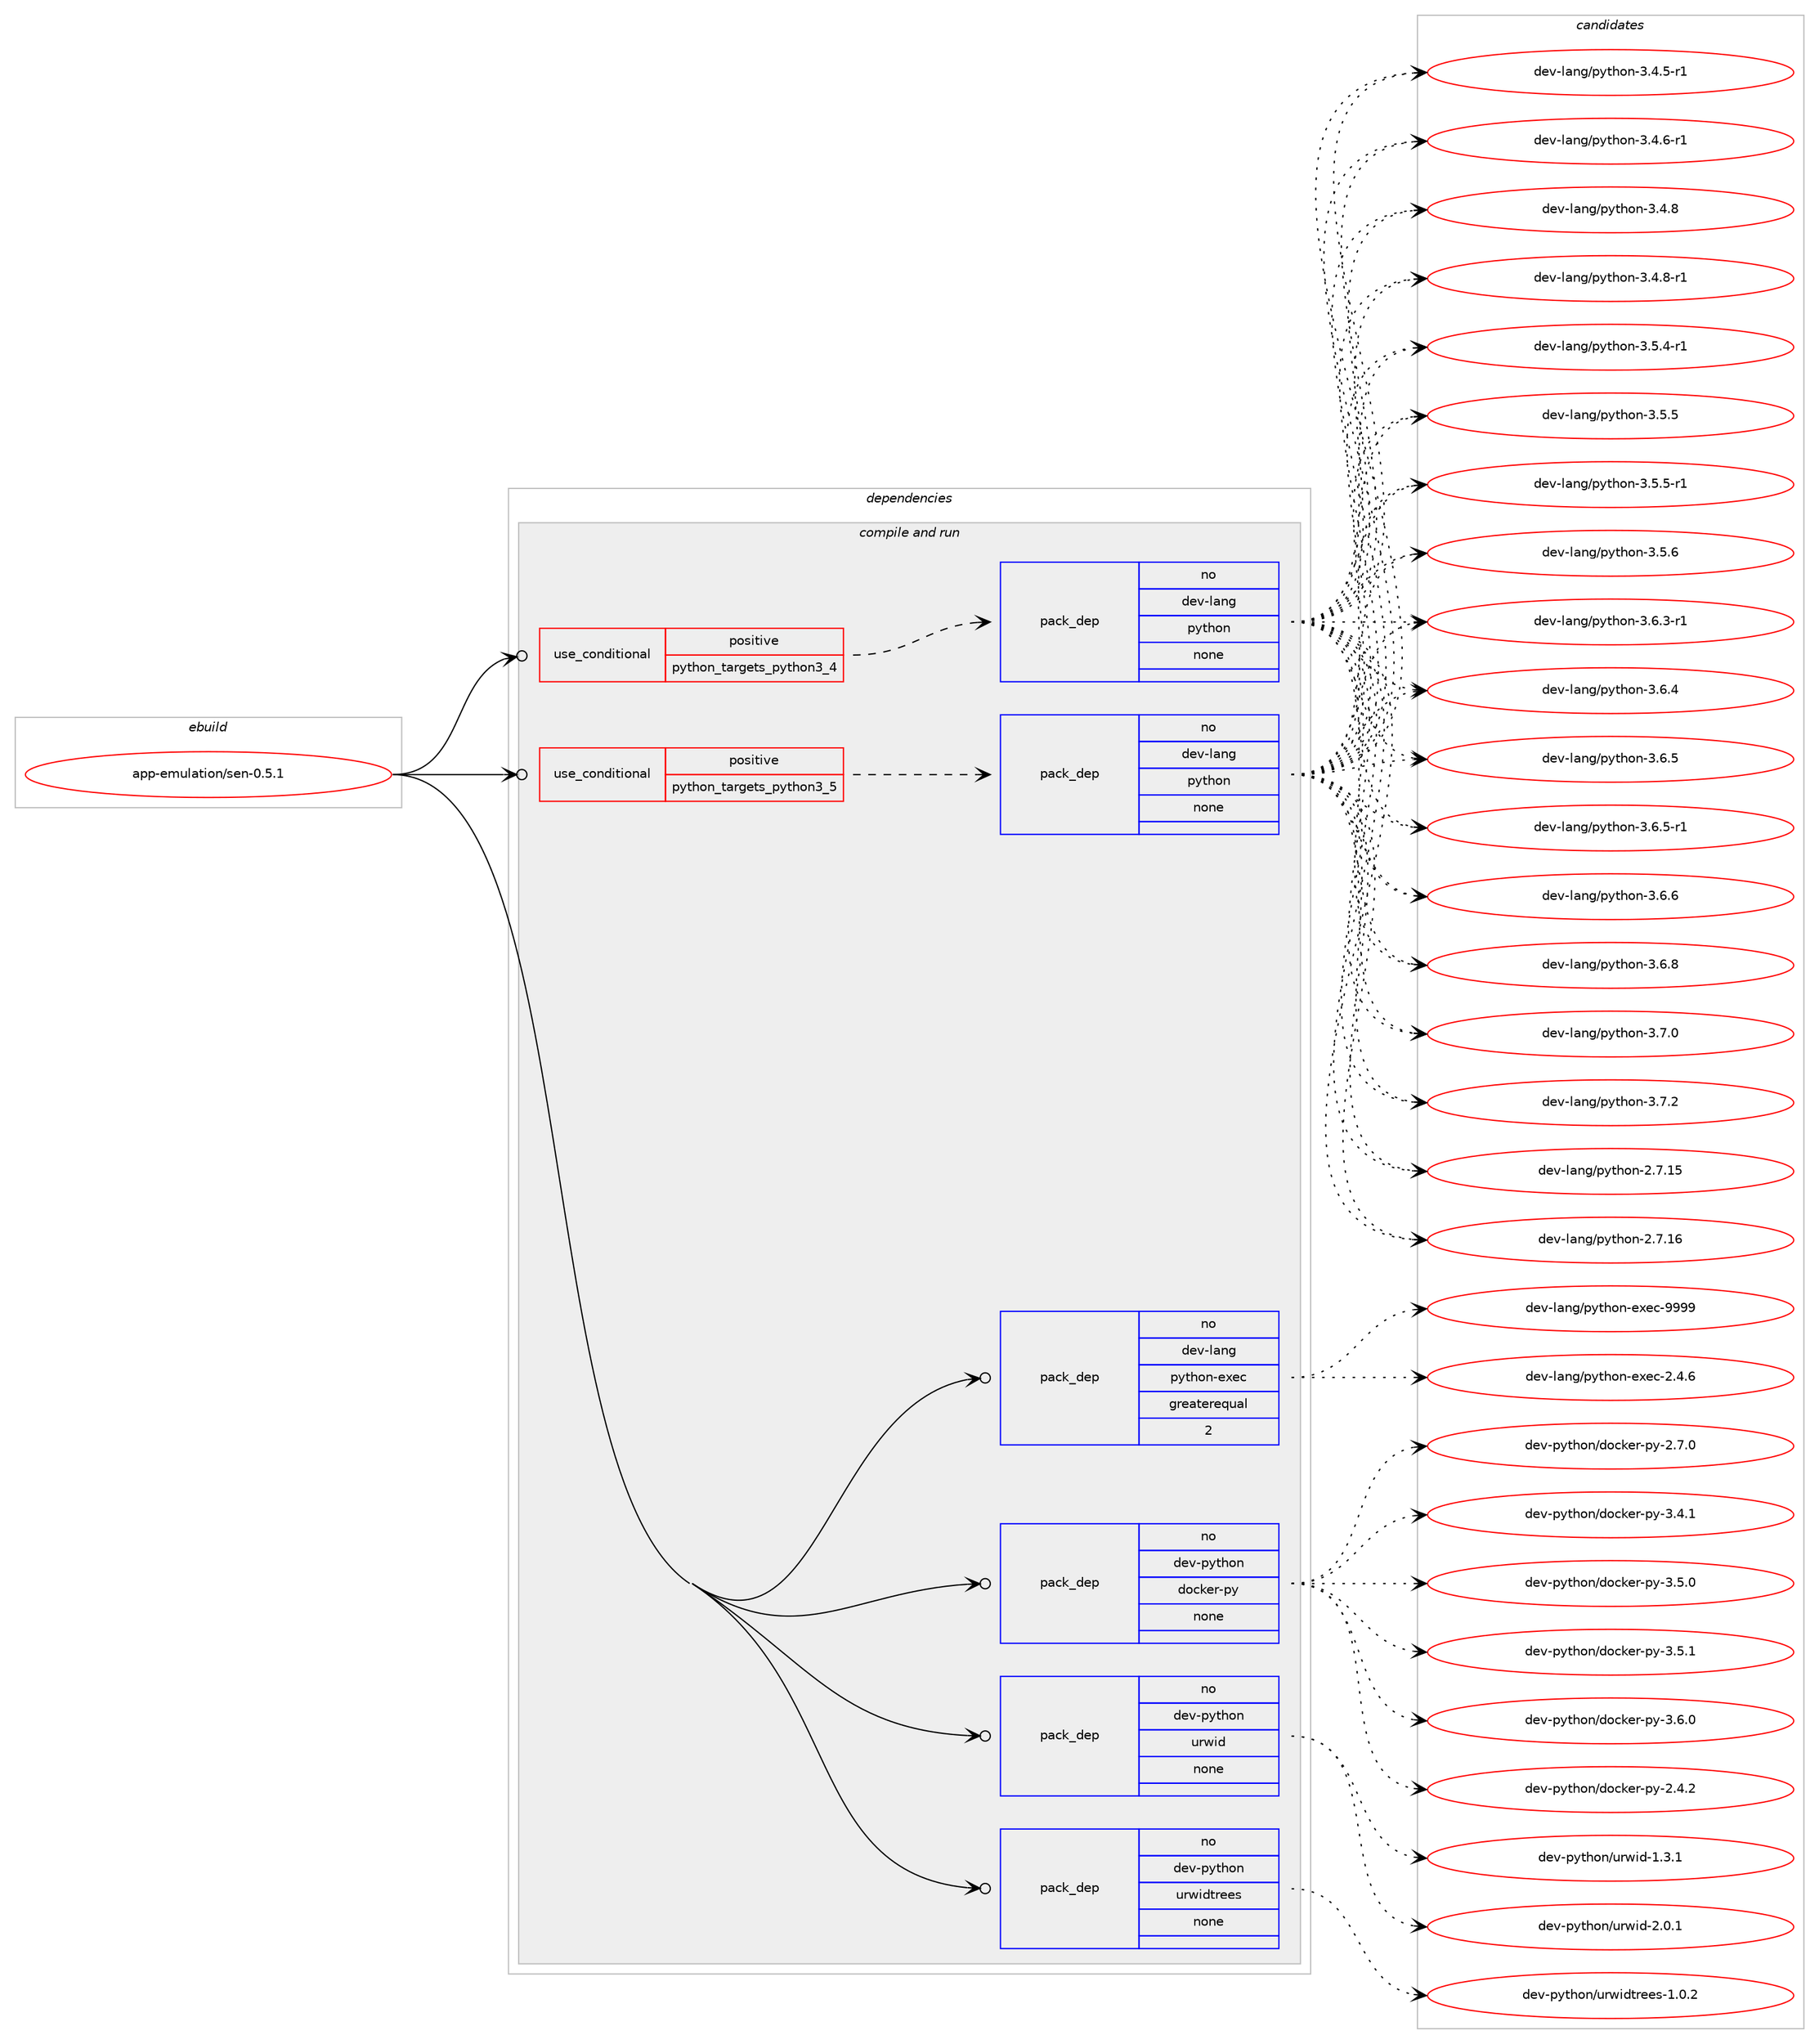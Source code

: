 digraph prolog {

# *************
# Graph options
# *************

newrank=true;
concentrate=true;
compound=true;
graph [rankdir=LR,fontname=Helvetica,fontsize=10,ranksep=1.5];#, ranksep=2.5, nodesep=0.2];
edge  [arrowhead=vee];
node  [fontname=Helvetica,fontsize=10];

# **********
# The ebuild
# **********

subgraph cluster_leftcol {
color=gray;
rank=same;
label=<<i>ebuild</i>>;
id [label="app-emulation/sen-0.5.1", color=red, width=4, href="../app-emulation/sen-0.5.1.svg"];
}

# ****************
# The dependencies
# ****************

subgraph cluster_midcol {
color=gray;
label=<<i>dependencies</i>>;
subgraph cluster_compile {
fillcolor="#eeeeee";
style=filled;
label=<<i>compile</i>>;
}
subgraph cluster_compileandrun {
fillcolor="#eeeeee";
style=filled;
label=<<i>compile and run</i>>;
subgraph cond350679 {
dependency1288412 [label=<<TABLE BORDER="0" CELLBORDER="1" CELLSPACING="0" CELLPADDING="4"><TR><TD ROWSPAN="3" CELLPADDING="10">use_conditional</TD></TR><TR><TD>positive</TD></TR><TR><TD>python_targets_python3_4</TD></TR></TABLE>>, shape=none, color=red];
subgraph pack917711 {
dependency1288413 [label=<<TABLE BORDER="0" CELLBORDER="1" CELLSPACING="0" CELLPADDING="4" WIDTH="220"><TR><TD ROWSPAN="6" CELLPADDING="30">pack_dep</TD></TR><TR><TD WIDTH="110">no</TD></TR><TR><TD>dev-lang</TD></TR><TR><TD>python</TD></TR><TR><TD>none</TD></TR><TR><TD></TD></TR></TABLE>>, shape=none, color=blue];
}
dependency1288412:e -> dependency1288413:w [weight=20,style="dashed",arrowhead="vee"];
}
id:e -> dependency1288412:w [weight=20,style="solid",arrowhead="odotvee"];
subgraph cond350680 {
dependency1288414 [label=<<TABLE BORDER="0" CELLBORDER="1" CELLSPACING="0" CELLPADDING="4"><TR><TD ROWSPAN="3" CELLPADDING="10">use_conditional</TD></TR><TR><TD>positive</TD></TR><TR><TD>python_targets_python3_5</TD></TR></TABLE>>, shape=none, color=red];
subgraph pack917712 {
dependency1288415 [label=<<TABLE BORDER="0" CELLBORDER="1" CELLSPACING="0" CELLPADDING="4" WIDTH="220"><TR><TD ROWSPAN="6" CELLPADDING="30">pack_dep</TD></TR><TR><TD WIDTH="110">no</TD></TR><TR><TD>dev-lang</TD></TR><TR><TD>python</TD></TR><TR><TD>none</TD></TR><TR><TD></TD></TR></TABLE>>, shape=none, color=blue];
}
dependency1288414:e -> dependency1288415:w [weight=20,style="dashed",arrowhead="vee"];
}
id:e -> dependency1288414:w [weight=20,style="solid",arrowhead="odotvee"];
subgraph pack917713 {
dependency1288416 [label=<<TABLE BORDER="0" CELLBORDER="1" CELLSPACING="0" CELLPADDING="4" WIDTH="220"><TR><TD ROWSPAN="6" CELLPADDING="30">pack_dep</TD></TR><TR><TD WIDTH="110">no</TD></TR><TR><TD>dev-lang</TD></TR><TR><TD>python-exec</TD></TR><TR><TD>greaterequal</TD></TR><TR><TD>2</TD></TR></TABLE>>, shape=none, color=blue];
}
id:e -> dependency1288416:w [weight=20,style="solid",arrowhead="odotvee"];
subgraph pack917714 {
dependency1288417 [label=<<TABLE BORDER="0" CELLBORDER="1" CELLSPACING="0" CELLPADDING="4" WIDTH="220"><TR><TD ROWSPAN="6" CELLPADDING="30">pack_dep</TD></TR><TR><TD WIDTH="110">no</TD></TR><TR><TD>dev-python</TD></TR><TR><TD>docker-py</TD></TR><TR><TD>none</TD></TR><TR><TD></TD></TR></TABLE>>, shape=none, color=blue];
}
id:e -> dependency1288417:w [weight=20,style="solid",arrowhead="odotvee"];
subgraph pack917715 {
dependency1288418 [label=<<TABLE BORDER="0" CELLBORDER="1" CELLSPACING="0" CELLPADDING="4" WIDTH="220"><TR><TD ROWSPAN="6" CELLPADDING="30">pack_dep</TD></TR><TR><TD WIDTH="110">no</TD></TR><TR><TD>dev-python</TD></TR><TR><TD>urwid</TD></TR><TR><TD>none</TD></TR><TR><TD></TD></TR></TABLE>>, shape=none, color=blue];
}
id:e -> dependency1288418:w [weight=20,style="solid",arrowhead="odotvee"];
subgraph pack917716 {
dependency1288419 [label=<<TABLE BORDER="0" CELLBORDER="1" CELLSPACING="0" CELLPADDING="4" WIDTH="220"><TR><TD ROWSPAN="6" CELLPADDING="30">pack_dep</TD></TR><TR><TD WIDTH="110">no</TD></TR><TR><TD>dev-python</TD></TR><TR><TD>urwidtrees</TD></TR><TR><TD>none</TD></TR><TR><TD></TD></TR></TABLE>>, shape=none, color=blue];
}
id:e -> dependency1288419:w [weight=20,style="solid",arrowhead="odotvee"];
}
subgraph cluster_run {
fillcolor="#eeeeee";
style=filled;
label=<<i>run</i>>;
}
}

# **************
# The candidates
# **************

subgraph cluster_choices {
rank=same;
color=gray;
label=<<i>candidates</i>>;

subgraph choice917711 {
color=black;
nodesep=1;
choice10010111845108971101034711212111610411111045504655464953 [label="dev-lang/python-2.7.15", color=red, width=4,href="../dev-lang/python-2.7.15.svg"];
choice10010111845108971101034711212111610411111045504655464954 [label="dev-lang/python-2.7.16", color=red, width=4,href="../dev-lang/python-2.7.16.svg"];
choice1001011184510897110103471121211161041111104551465246534511449 [label="dev-lang/python-3.4.5-r1", color=red, width=4,href="../dev-lang/python-3.4.5-r1.svg"];
choice1001011184510897110103471121211161041111104551465246544511449 [label="dev-lang/python-3.4.6-r1", color=red, width=4,href="../dev-lang/python-3.4.6-r1.svg"];
choice100101118451089711010347112121116104111110455146524656 [label="dev-lang/python-3.4.8", color=red, width=4,href="../dev-lang/python-3.4.8.svg"];
choice1001011184510897110103471121211161041111104551465246564511449 [label="dev-lang/python-3.4.8-r1", color=red, width=4,href="../dev-lang/python-3.4.8-r1.svg"];
choice1001011184510897110103471121211161041111104551465346524511449 [label="dev-lang/python-3.5.4-r1", color=red, width=4,href="../dev-lang/python-3.5.4-r1.svg"];
choice100101118451089711010347112121116104111110455146534653 [label="dev-lang/python-3.5.5", color=red, width=4,href="../dev-lang/python-3.5.5.svg"];
choice1001011184510897110103471121211161041111104551465346534511449 [label="dev-lang/python-3.5.5-r1", color=red, width=4,href="../dev-lang/python-3.5.5-r1.svg"];
choice100101118451089711010347112121116104111110455146534654 [label="dev-lang/python-3.5.6", color=red, width=4,href="../dev-lang/python-3.5.6.svg"];
choice1001011184510897110103471121211161041111104551465446514511449 [label="dev-lang/python-3.6.3-r1", color=red, width=4,href="../dev-lang/python-3.6.3-r1.svg"];
choice100101118451089711010347112121116104111110455146544652 [label="dev-lang/python-3.6.4", color=red, width=4,href="../dev-lang/python-3.6.4.svg"];
choice100101118451089711010347112121116104111110455146544653 [label="dev-lang/python-3.6.5", color=red, width=4,href="../dev-lang/python-3.6.5.svg"];
choice1001011184510897110103471121211161041111104551465446534511449 [label="dev-lang/python-3.6.5-r1", color=red, width=4,href="../dev-lang/python-3.6.5-r1.svg"];
choice100101118451089711010347112121116104111110455146544654 [label="dev-lang/python-3.6.6", color=red, width=4,href="../dev-lang/python-3.6.6.svg"];
choice100101118451089711010347112121116104111110455146544656 [label="dev-lang/python-3.6.8", color=red, width=4,href="../dev-lang/python-3.6.8.svg"];
choice100101118451089711010347112121116104111110455146554648 [label="dev-lang/python-3.7.0", color=red, width=4,href="../dev-lang/python-3.7.0.svg"];
choice100101118451089711010347112121116104111110455146554650 [label="dev-lang/python-3.7.2", color=red, width=4,href="../dev-lang/python-3.7.2.svg"];
dependency1288413:e -> choice10010111845108971101034711212111610411111045504655464953:w [style=dotted,weight="100"];
dependency1288413:e -> choice10010111845108971101034711212111610411111045504655464954:w [style=dotted,weight="100"];
dependency1288413:e -> choice1001011184510897110103471121211161041111104551465246534511449:w [style=dotted,weight="100"];
dependency1288413:e -> choice1001011184510897110103471121211161041111104551465246544511449:w [style=dotted,weight="100"];
dependency1288413:e -> choice100101118451089711010347112121116104111110455146524656:w [style=dotted,weight="100"];
dependency1288413:e -> choice1001011184510897110103471121211161041111104551465246564511449:w [style=dotted,weight="100"];
dependency1288413:e -> choice1001011184510897110103471121211161041111104551465346524511449:w [style=dotted,weight="100"];
dependency1288413:e -> choice100101118451089711010347112121116104111110455146534653:w [style=dotted,weight="100"];
dependency1288413:e -> choice1001011184510897110103471121211161041111104551465346534511449:w [style=dotted,weight="100"];
dependency1288413:e -> choice100101118451089711010347112121116104111110455146534654:w [style=dotted,weight="100"];
dependency1288413:e -> choice1001011184510897110103471121211161041111104551465446514511449:w [style=dotted,weight="100"];
dependency1288413:e -> choice100101118451089711010347112121116104111110455146544652:w [style=dotted,weight="100"];
dependency1288413:e -> choice100101118451089711010347112121116104111110455146544653:w [style=dotted,weight="100"];
dependency1288413:e -> choice1001011184510897110103471121211161041111104551465446534511449:w [style=dotted,weight="100"];
dependency1288413:e -> choice100101118451089711010347112121116104111110455146544654:w [style=dotted,weight="100"];
dependency1288413:e -> choice100101118451089711010347112121116104111110455146544656:w [style=dotted,weight="100"];
dependency1288413:e -> choice100101118451089711010347112121116104111110455146554648:w [style=dotted,weight="100"];
dependency1288413:e -> choice100101118451089711010347112121116104111110455146554650:w [style=dotted,weight="100"];
}
subgraph choice917712 {
color=black;
nodesep=1;
choice10010111845108971101034711212111610411111045504655464953 [label="dev-lang/python-2.7.15", color=red, width=4,href="../dev-lang/python-2.7.15.svg"];
choice10010111845108971101034711212111610411111045504655464954 [label="dev-lang/python-2.7.16", color=red, width=4,href="../dev-lang/python-2.7.16.svg"];
choice1001011184510897110103471121211161041111104551465246534511449 [label="dev-lang/python-3.4.5-r1", color=red, width=4,href="../dev-lang/python-3.4.5-r1.svg"];
choice1001011184510897110103471121211161041111104551465246544511449 [label="dev-lang/python-3.4.6-r1", color=red, width=4,href="../dev-lang/python-3.4.6-r1.svg"];
choice100101118451089711010347112121116104111110455146524656 [label="dev-lang/python-3.4.8", color=red, width=4,href="../dev-lang/python-3.4.8.svg"];
choice1001011184510897110103471121211161041111104551465246564511449 [label="dev-lang/python-3.4.8-r1", color=red, width=4,href="../dev-lang/python-3.4.8-r1.svg"];
choice1001011184510897110103471121211161041111104551465346524511449 [label="dev-lang/python-3.5.4-r1", color=red, width=4,href="../dev-lang/python-3.5.4-r1.svg"];
choice100101118451089711010347112121116104111110455146534653 [label="dev-lang/python-3.5.5", color=red, width=4,href="../dev-lang/python-3.5.5.svg"];
choice1001011184510897110103471121211161041111104551465346534511449 [label="dev-lang/python-3.5.5-r1", color=red, width=4,href="../dev-lang/python-3.5.5-r1.svg"];
choice100101118451089711010347112121116104111110455146534654 [label="dev-lang/python-3.5.6", color=red, width=4,href="../dev-lang/python-3.5.6.svg"];
choice1001011184510897110103471121211161041111104551465446514511449 [label="dev-lang/python-3.6.3-r1", color=red, width=4,href="../dev-lang/python-3.6.3-r1.svg"];
choice100101118451089711010347112121116104111110455146544652 [label="dev-lang/python-3.6.4", color=red, width=4,href="../dev-lang/python-3.6.4.svg"];
choice100101118451089711010347112121116104111110455146544653 [label="dev-lang/python-3.6.5", color=red, width=4,href="../dev-lang/python-3.6.5.svg"];
choice1001011184510897110103471121211161041111104551465446534511449 [label="dev-lang/python-3.6.5-r1", color=red, width=4,href="../dev-lang/python-3.6.5-r1.svg"];
choice100101118451089711010347112121116104111110455146544654 [label="dev-lang/python-3.6.6", color=red, width=4,href="../dev-lang/python-3.6.6.svg"];
choice100101118451089711010347112121116104111110455146544656 [label="dev-lang/python-3.6.8", color=red, width=4,href="../dev-lang/python-3.6.8.svg"];
choice100101118451089711010347112121116104111110455146554648 [label="dev-lang/python-3.7.0", color=red, width=4,href="../dev-lang/python-3.7.0.svg"];
choice100101118451089711010347112121116104111110455146554650 [label="dev-lang/python-3.7.2", color=red, width=4,href="../dev-lang/python-3.7.2.svg"];
dependency1288415:e -> choice10010111845108971101034711212111610411111045504655464953:w [style=dotted,weight="100"];
dependency1288415:e -> choice10010111845108971101034711212111610411111045504655464954:w [style=dotted,weight="100"];
dependency1288415:e -> choice1001011184510897110103471121211161041111104551465246534511449:w [style=dotted,weight="100"];
dependency1288415:e -> choice1001011184510897110103471121211161041111104551465246544511449:w [style=dotted,weight="100"];
dependency1288415:e -> choice100101118451089711010347112121116104111110455146524656:w [style=dotted,weight="100"];
dependency1288415:e -> choice1001011184510897110103471121211161041111104551465246564511449:w [style=dotted,weight="100"];
dependency1288415:e -> choice1001011184510897110103471121211161041111104551465346524511449:w [style=dotted,weight="100"];
dependency1288415:e -> choice100101118451089711010347112121116104111110455146534653:w [style=dotted,weight="100"];
dependency1288415:e -> choice1001011184510897110103471121211161041111104551465346534511449:w [style=dotted,weight="100"];
dependency1288415:e -> choice100101118451089711010347112121116104111110455146534654:w [style=dotted,weight="100"];
dependency1288415:e -> choice1001011184510897110103471121211161041111104551465446514511449:w [style=dotted,weight="100"];
dependency1288415:e -> choice100101118451089711010347112121116104111110455146544652:w [style=dotted,weight="100"];
dependency1288415:e -> choice100101118451089711010347112121116104111110455146544653:w [style=dotted,weight="100"];
dependency1288415:e -> choice1001011184510897110103471121211161041111104551465446534511449:w [style=dotted,weight="100"];
dependency1288415:e -> choice100101118451089711010347112121116104111110455146544654:w [style=dotted,weight="100"];
dependency1288415:e -> choice100101118451089711010347112121116104111110455146544656:w [style=dotted,weight="100"];
dependency1288415:e -> choice100101118451089711010347112121116104111110455146554648:w [style=dotted,weight="100"];
dependency1288415:e -> choice100101118451089711010347112121116104111110455146554650:w [style=dotted,weight="100"];
}
subgraph choice917713 {
color=black;
nodesep=1;
choice1001011184510897110103471121211161041111104510112010199455046524654 [label="dev-lang/python-exec-2.4.6", color=red, width=4,href="../dev-lang/python-exec-2.4.6.svg"];
choice10010111845108971101034711212111610411111045101120101994557575757 [label="dev-lang/python-exec-9999", color=red, width=4,href="../dev-lang/python-exec-9999.svg"];
dependency1288416:e -> choice1001011184510897110103471121211161041111104510112010199455046524654:w [style=dotted,weight="100"];
dependency1288416:e -> choice10010111845108971101034711212111610411111045101120101994557575757:w [style=dotted,weight="100"];
}
subgraph choice917714 {
color=black;
nodesep=1;
choice10010111845112121116104111110471001119910710111445112121455046524650 [label="dev-python/docker-py-2.4.2", color=red, width=4,href="../dev-python/docker-py-2.4.2.svg"];
choice10010111845112121116104111110471001119910710111445112121455046554648 [label="dev-python/docker-py-2.7.0", color=red, width=4,href="../dev-python/docker-py-2.7.0.svg"];
choice10010111845112121116104111110471001119910710111445112121455146524649 [label="dev-python/docker-py-3.4.1", color=red, width=4,href="../dev-python/docker-py-3.4.1.svg"];
choice10010111845112121116104111110471001119910710111445112121455146534648 [label="dev-python/docker-py-3.5.0", color=red, width=4,href="../dev-python/docker-py-3.5.0.svg"];
choice10010111845112121116104111110471001119910710111445112121455146534649 [label="dev-python/docker-py-3.5.1", color=red, width=4,href="../dev-python/docker-py-3.5.1.svg"];
choice10010111845112121116104111110471001119910710111445112121455146544648 [label="dev-python/docker-py-3.6.0", color=red, width=4,href="../dev-python/docker-py-3.6.0.svg"];
dependency1288417:e -> choice10010111845112121116104111110471001119910710111445112121455046524650:w [style=dotted,weight="100"];
dependency1288417:e -> choice10010111845112121116104111110471001119910710111445112121455046554648:w [style=dotted,weight="100"];
dependency1288417:e -> choice10010111845112121116104111110471001119910710111445112121455146524649:w [style=dotted,weight="100"];
dependency1288417:e -> choice10010111845112121116104111110471001119910710111445112121455146534648:w [style=dotted,weight="100"];
dependency1288417:e -> choice10010111845112121116104111110471001119910710111445112121455146534649:w [style=dotted,weight="100"];
dependency1288417:e -> choice10010111845112121116104111110471001119910710111445112121455146544648:w [style=dotted,weight="100"];
}
subgraph choice917715 {
color=black;
nodesep=1;
choice1001011184511212111610411111047117114119105100454946514649 [label="dev-python/urwid-1.3.1", color=red, width=4,href="../dev-python/urwid-1.3.1.svg"];
choice1001011184511212111610411111047117114119105100455046484649 [label="dev-python/urwid-2.0.1", color=red, width=4,href="../dev-python/urwid-2.0.1.svg"];
dependency1288418:e -> choice1001011184511212111610411111047117114119105100454946514649:w [style=dotted,weight="100"];
dependency1288418:e -> choice1001011184511212111610411111047117114119105100455046484649:w [style=dotted,weight="100"];
}
subgraph choice917716 {
color=black;
nodesep=1;
choice1001011184511212111610411111047117114119105100116114101101115454946484650 [label="dev-python/urwidtrees-1.0.2", color=red, width=4,href="../dev-python/urwidtrees-1.0.2.svg"];
dependency1288419:e -> choice1001011184511212111610411111047117114119105100116114101101115454946484650:w [style=dotted,weight="100"];
}
}

}
